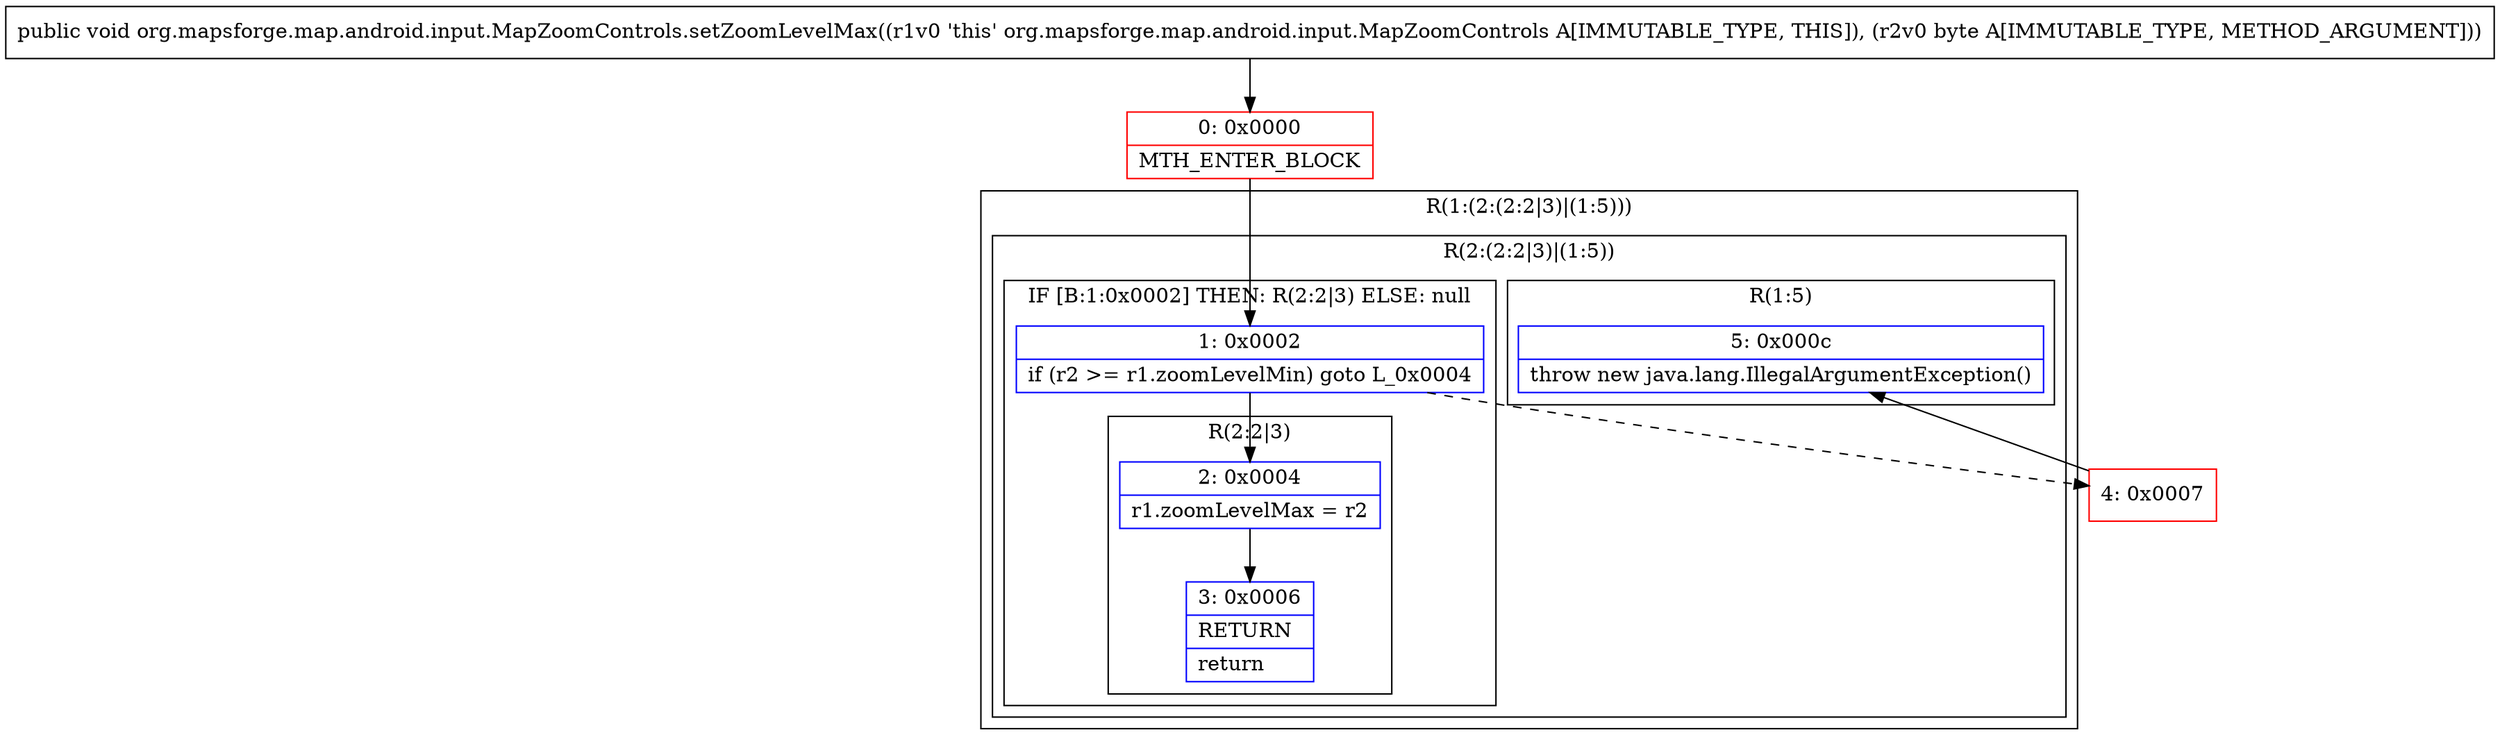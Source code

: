 digraph "CFG fororg.mapsforge.map.android.input.MapZoomControls.setZoomLevelMax(B)V" {
subgraph cluster_Region_1440440125 {
label = "R(1:(2:(2:2|3)|(1:5)))";
node [shape=record,color=blue];
subgraph cluster_Region_1917922118 {
label = "R(2:(2:2|3)|(1:5))";
node [shape=record,color=blue];
subgraph cluster_IfRegion_239838390 {
label = "IF [B:1:0x0002] THEN: R(2:2|3) ELSE: null";
node [shape=record,color=blue];
Node_1 [shape=record,label="{1\:\ 0x0002|if (r2 \>= r1.zoomLevelMin) goto L_0x0004\l}"];
subgraph cluster_Region_683343553 {
label = "R(2:2|3)";
node [shape=record,color=blue];
Node_2 [shape=record,label="{2\:\ 0x0004|r1.zoomLevelMax = r2\l}"];
Node_3 [shape=record,label="{3\:\ 0x0006|RETURN\l|return\l}"];
}
}
subgraph cluster_Region_664235612 {
label = "R(1:5)";
node [shape=record,color=blue];
Node_5 [shape=record,label="{5\:\ 0x000c|throw new java.lang.IllegalArgumentException()\l}"];
}
}
}
Node_0 [shape=record,color=red,label="{0\:\ 0x0000|MTH_ENTER_BLOCK\l}"];
Node_4 [shape=record,color=red,label="{4\:\ 0x0007}"];
MethodNode[shape=record,label="{public void org.mapsforge.map.android.input.MapZoomControls.setZoomLevelMax((r1v0 'this' org.mapsforge.map.android.input.MapZoomControls A[IMMUTABLE_TYPE, THIS]), (r2v0 byte A[IMMUTABLE_TYPE, METHOD_ARGUMENT])) }"];
MethodNode -> Node_0;
Node_1 -> Node_2;
Node_1 -> Node_4[style=dashed];
Node_2 -> Node_3;
Node_0 -> Node_1;
Node_4 -> Node_5;
}

